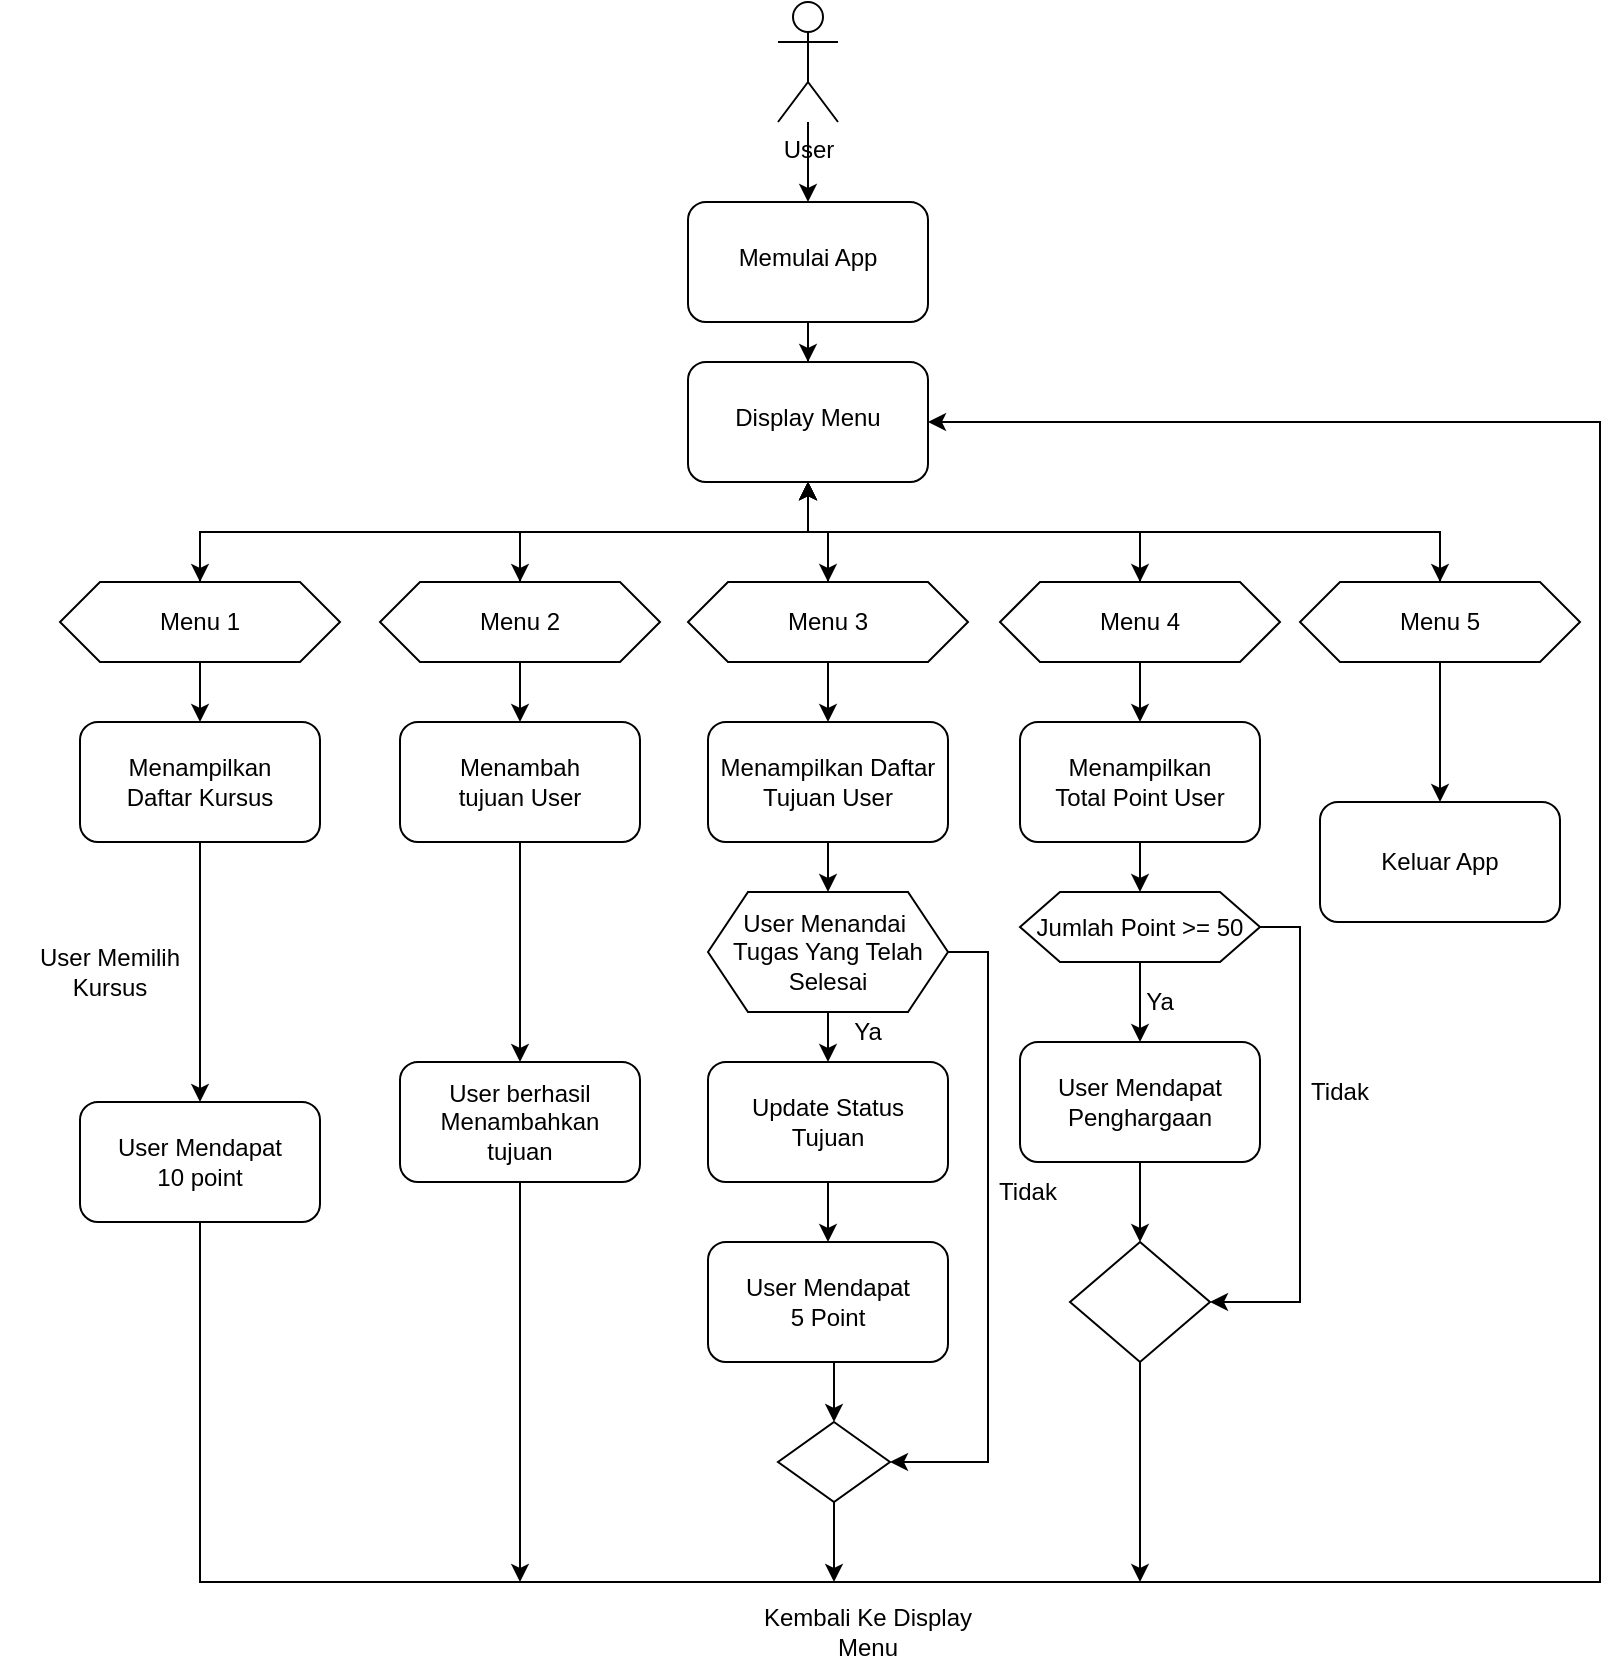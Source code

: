 <mxfile version="26.0.10">
  <diagram id="C5RBs43oDa-KdzZeNtuy" name="Page-1">
    <mxGraphModel dx="1400" dy="804" grid="1" gridSize="10" guides="1" tooltips="1" connect="1" arrows="1" fold="1" page="1" pageScale="1" pageWidth="827" pageHeight="1169" math="0" shadow="0">
      <root>
        <mxCell id="WIyWlLk6GJQsqaUBKTNV-0" />
        <mxCell id="WIyWlLk6GJQsqaUBKTNV-1" parent="WIyWlLk6GJQsqaUBKTNV-0" />
        <mxCell id="QTb41oFIG2-0rizOmiGW-2" value="" style="edgeStyle=orthogonalEdgeStyle;rounded=0;orthogonalLoop=1;jettySize=auto;html=1;" edge="1" parent="WIyWlLk6GJQsqaUBKTNV-1" source="QTb41oFIG2-0rizOmiGW-0" target="QTb41oFIG2-0rizOmiGW-1">
          <mxGeometry relative="1" as="geometry" />
        </mxCell>
        <mxCell id="QTb41oFIG2-0rizOmiGW-0" value="User" style="shape=umlActor;verticalLabelPosition=bottom;verticalAlign=top;html=1;outlineConnect=0;" vertex="1" parent="WIyWlLk6GJQsqaUBKTNV-1">
          <mxGeometry x="399" y="80" width="30" height="60" as="geometry" />
        </mxCell>
        <mxCell id="QTb41oFIG2-0rizOmiGW-4" value="" style="edgeStyle=orthogonalEdgeStyle;rounded=0;orthogonalLoop=1;jettySize=auto;html=1;" edge="1" parent="WIyWlLk6GJQsqaUBKTNV-1" source="QTb41oFIG2-0rizOmiGW-1" target="QTb41oFIG2-0rizOmiGW-3">
          <mxGeometry relative="1" as="geometry" />
        </mxCell>
        <mxCell id="QTb41oFIG2-0rizOmiGW-1" value="&lt;div&gt;&lt;br&gt;&lt;/div&gt;&lt;div&gt;Memulai App&lt;/div&gt;" style="rounded=1;whiteSpace=wrap;html=1;verticalAlign=top;" vertex="1" parent="WIyWlLk6GJQsqaUBKTNV-1">
          <mxGeometry x="354" y="180" width="120" height="60" as="geometry" />
        </mxCell>
        <mxCell id="QTb41oFIG2-0rizOmiGW-15" style="edgeStyle=orthogonalEdgeStyle;rounded=0;orthogonalLoop=1;jettySize=auto;html=1;exitX=0.5;exitY=1;exitDx=0;exitDy=0;entryX=0.5;entryY=0;entryDx=0;entryDy=0;" edge="1" parent="WIyWlLk6GJQsqaUBKTNV-1" source="QTb41oFIG2-0rizOmiGW-3" target="QTb41oFIG2-0rizOmiGW-5">
          <mxGeometry relative="1" as="geometry" />
        </mxCell>
        <mxCell id="QTb41oFIG2-0rizOmiGW-16" style="edgeStyle=orthogonalEdgeStyle;rounded=0;orthogonalLoop=1;jettySize=auto;html=1;exitX=0.5;exitY=1;exitDx=0;exitDy=0;entryX=0.5;entryY=0;entryDx=0;entryDy=0;" edge="1" parent="WIyWlLk6GJQsqaUBKTNV-1" source="QTb41oFIG2-0rizOmiGW-3" target="QTb41oFIG2-0rizOmiGW-7">
          <mxGeometry relative="1" as="geometry" />
        </mxCell>
        <mxCell id="QTb41oFIG2-0rizOmiGW-17" style="edgeStyle=orthogonalEdgeStyle;rounded=0;orthogonalLoop=1;jettySize=auto;html=1;exitX=0.5;exitY=1;exitDx=0;exitDy=0;entryX=0.5;entryY=0;entryDx=0;entryDy=0;" edge="1" parent="WIyWlLk6GJQsqaUBKTNV-1" source="QTb41oFIG2-0rizOmiGW-3" target="QTb41oFIG2-0rizOmiGW-10">
          <mxGeometry relative="1" as="geometry" />
        </mxCell>
        <mxCell id="QTb41oFIG2-0rizOmiGW-18" style="edgeStyle=orthogonalEdgeStyle;rounded=0;orthogonalLoop=1;jettySize=auto;html=1;exitX=0.5;exitY=1;exitDx=0;exitDy=0;entryX=0.5;entryY=0;entryDx=0;entryDy=0;" edge="1" parent="WIyWlLk6GJQsqaUBKTNV-1" source="QTb41oFIG2-0rizOmiGW-3" target="QTb41oFIG2-0rizOmiGW-9">
          <mxGeometry relative="1" as="geometry" />
        </mxCell>
        <mxCell id="QTb41oFIG2-0rizOmiGW-19" style="edgeStyle=orthogonalEdgeStyle;rounded=0;orthogonalLoop=1;jettySize=auto;html=1;exitX=0.5;exitY=1;exitDx=0;exitDy=0;entryX=0.5;entryY=0;entryDx=0;entryDy=0;" edge="1" parent="WIyWlLk6GJQsqaUBKTNV-1" source="QTb41oFIG2-0rizOmiGW-3" target="QTb41oFIG2-0rizOmiGW-8">
          <mxGeometry relative="1" as="geometry" />
        </mxCell>
        <mxCell id="QTb41oFIG2-0rizOmiGW-3" value="&lt;div&gt;&lt;br&gt;&lt;/div&gt;&lt;div&gt;Display Menu&lt;/div&gt;" style="whiteSpace=wrap;html=1;verticalAlign=top;rounded=1;" vertex="1" parent="WIyWlLk6GJQsqaUBKTNV-1">
          <mxGeometry x="354" y="260" width="120" height="60" as="geometry" />
        </mxCell>
        <mxCell id="QTb41oFIG2-0rizOmiGW-23" value="" style="edgeStyle=orthogonalEdgeStyle;rounded=0;orthogonalLoop=1;jettySize=auto;html=1;" edge="1" parent="WIyWlLk6GJQsqaUBKTNV-1" source="QTb41oFIG2-0rizOmiGW-5" target="QTb41oFIG2-0rizOmiGW-22">
          <mxGeometry relative="1" as="geometry" />
        </mxCell>
        <mxCell id="QTb41oFIG2-0rizOmiGW-54" style="edgeStyle=orthogonalEdgeStyle;rounded=0;orthogonalLoop=1;jettySize=auto;html=1;exitX=0.5;exitY=0;exitDx=0;exitDy=0;entryX=0.5;entryY=1;entryDx=0;entryDy=0;" edge="1" parent="WIyWlLk6GJQsqaUBKTNV-1" source="QTb41oFIG2-0rizOmiGW-5" target="QTb41oFIG2-0rizOmiGW-3">
          <mxGeometry relative="1" as="geometry" />
        </mxCell>
        <mxCell id="QTb41oFIG2-0rizOmiGW-5" value="Menu 1" style="shape=hexagon;perimeter=hexagonPerimeter2;whiteSpace=wrap;html=1;fixedSize=1;" vertex="1" parent="WIyWlLk6GJQsqaUBKTNV-1">
          <mxGeometry x="40" y="370" width="140" height="40" as="geometry" />
        </mxCell>
        <mxCell id="QTb41oFIG2-0rizOmiGW-30" value="" style="edgeStyle=orthogonalEdgeStyle;rounded=0;orthogonalLoop=1;jettySize=auto;html=1;" edge="1" parent="WIyWlLk6GJQsqaUBKTNV-1" source="QTb41oFIG2-0rizOmiGW-7" target="QTb41oFIG2-0rizOmiGW-29">
          <mxGeometry relative="1" as="geometry" />
        </mxCell>
        <mxCell id="QTb41oFIG2-0rizOmiGW-55" style="edgeStyle=orthogonalEdgeStyle;rounded=0;orthogonalLoop=1;jettySize=auto;html=1;exitX=0.5;exitY=0;exitDx=0;exitDy=0;" edge="1" parent="WIyWlLk6GJQsqaUBKTNV-1" source="QTb41oFIG2-0rizOmiGW-7" target="QTb41oFIG2-0rizOmiGW-3">
          <mxGeometry relative="1" as="geometry" />
        </mxCell>
        <mxCell id="QTb41oFIG2-0rizOmiGW-7" value="Menu 2" style="shape=hexagon;perimeter=hexagonPerimeter2;whiteSpace=wrap;html=1;fixedSize=1;" vertex="1" parent="WIyWlLk6GJQsqaUBKTNV-1">
          <mxGeometry x="200" y="370" width="140" height="40" as="geometry" />
        </mxCell>
        <mxCell id="QTb41oFIG2-0rizOmiGW-21" value="" style="edgeStyle=orthogonalEdgeStyle;rounded=0;orthogonalLoop=1;jettySize=auto;html=1;" edge="1" parent="WIyWlLk6GJQsqaUBKTNV-1" source="QTb41oFIG2-0rizOmiGW-8" target="QTb41oFIG2-0rizOmiGW-20">
          <mxGeometry relative="1" as="geometry" />
        </mxCell>
        <mxCell id="QTb41oFIG2-0rizOmiGW-58" style="edgeStyle=orthogonalEdgeStyle;rounded=0;orthogonalLoop=1;jettySize=auto;html=1;exitX=0.5;exitY=0;exitDx=0;exitDy=0;entryX=0.5;entryY=1;entryDx=0;entryDy=0;" edge="1" parent="WIyWlLk6GJQsqaUBKTNV-1" source="QTb41oFIG2-0rizOmiGW-8" target="QTb41oFIG2-0rizOmiGW-3">
          <mxGeometry relative="1" as="geometry" />
        </mxCell>
        <mxCell id="QTb41oFIG2-0rizOmiGW-8" value="Menu 5" style="shape=hexagon;perimeter=hexagonPerimeter2;whiteSpace=wrap;html=1;fixedSize=1;" vertex="1" parent="WIyWlLk6GJQsqaUBKTNV-1">
          <mxGeometry x="660" y="370" width="140" height="40" as="geometry" />
        </mxCell>
        <mxCell id="QTb41oFIG2-0rizOmiGW-57" style="edgeStyle=orthogonalEdgeStyle;rounded=0;orthogonalLoop=1;jettySize=auto;html=1;exitX=0.5;exitY=0;exitDx=0;exitDy=0;" edge="1" parent="WIyWlLk6GJQsqaUBKTNV-1" source="QTb41oFIG2-0rizOmiGW-9" target="QTb41oFIG2-0rizOmiGW-3">
          <mxGeometry relative="1" as="geometry" />
        </mxCell>
        <mxCell id="QTb41oFIG2-0rizOmiGW-61" value="" style="edgeStyle=orthogonalEdgeStyle;rounded=0;orthogonalLoop=1;jettySize=auto;html=1;" edge="1" parent="WIyWlLk6GJQsqaUBKTNV-1" source="QTb41oFIG2-0rizOmiGW-9" target="QTb41oFIG2-0rizOmiGW-60">
          <mxGeometry relative="1" as="geometry" />
        </mxCell>
        <mxCell id="QTb41oFIG2-0rizOmiGW-9" value="Menu 4" style="shape=hexagon;perimeter=hexagonPerimeter2;whiteSpace=wrap;html=1;fixedSize=1;" vertex="1" parent="WIyWlLk6GJQsqaUBKTNV-1">
          <mxGeometry x="510" y="370" width="140" height="40" as="geometry" />
        </mxCell>
        <mxCell id="QTb41oFIG2-0rizOmiGW-35" value="" style="edgeStyle=orthogonalEdgeStyle;rounded=0;orthogonalLoop=1;jettySize=auto;html=1;" edge="1" parent="WIyWlLk6GJQsqaUBKTNV-1" source="QTb41oFIG2-0rizOmiGW-10" target="QTb41oFIG2-0rizOmiGW-34">
          <mxGeometry relative="1" as="geometry" />
        </mxCell>
        <mxCell id="QTb41oFIG2-0rizOmiGW-56" style="edgeStyle=orthogonalEdgeStyle;rounded=0;orthogonalLoop=1;jettySize=auto;html=1;exitX=0.5;exitY=0;exitDx=0;exitDy=0;entryX=0.5;entryY=1;entryDx=0;entryDy=0;" edge="1" parent="WIyWlLk6GJQsqaUBKTNV-1" source="QTb41oFIG2-0rizOmiGW-10" target="QTb41oFIG2-0rizOmiGW-3">
          <mxGeometry relative="1" as="geometry" />
        </mxCell>
        <mxCell id="QTb41oFIG2-0rizOmiGW-10" value="Menu 3" style="shape=hexagon;perimeter=hexagonPerimeter2;whiteSpace=wrap;html=1;fixedSize=1;" vertex="1" parent="WIyWlLk6GJQsqaUBKTNV-1">
          <mxGeometry x="354" y="370" width="140" height="40" as="geometry" />
        </mxCell>
        <mxCell id="QTb41oFIG2-0rizOmiGW-20" value="Keluar App" style="rounded=1;whiteSpace=wrap;html=1;" vertex="1" parent="WIyWlLk6GJQsqaUBKTNV-1">
          <mxGeometry x="670" y="480" width="120" height="60" as="geometry" />
        </mxCell>
        <mxCell id="QTb41oFIG2-0rizOmiGW-25" value="" style="edgeStyle=orthogonalEdgeStyle;rounded=0;orthogonalLoop=1;jettySize=auto;html=1;" edge="1" parent="WIyWlLk6GJQsqaUBKTNV-1" source="QTb41oFIG2-0rizOmiGW-22" target="QTb41oFIG2-0rizOmiGW-24">
          <mxGeometry relative="1" as="geometry" />
        </mxCell>
        <mxCell id="QTb41oFIG2-0rizOmiGW-22" value="Menampilkan&lt;div&gt;Daftar Kursus&lt;/div&gt;" style="rounded=1;whiteSpace=wrap;html=1;" vertex="1" parent="WIyWlLk6GJQsqaUBKTNV-1">
          <mxGeometry x="50" y="440" width="120" height="60" as="geometry" />
        </mxCell>
        <mxCell id="QTb41oFIG2-0rizOmiGW-27" style="edgeStyle=orthogonalEdgeStyle;rounded=0;orthogonalLoop=1;jettySize=auto;html=1;exitX=0.5;exitY=1;exitDx=0;exitDy=0;entryX=1;entryY=0.5;entryDx=0;entryDy=0;" edge="1" parent="WIyWlLk6GJQsqaUBKTNV-1" source="QTb41oFIG2-0rizOmiGW-24" target="QTb41oFIG2-0rizOmiGW-3">
          <mxGeometry relative="1" as="geometry">
            <Array as="points">
              <mxPoint x="110" y="870" />
              <mxPoint x="810" y="870" />
              <mxPoint x="810" y="290" />
            </Array>
          </mxGeometry>
        </mxCell>
        <mxCell id="QTb41oFIG2-0rizOmiGW-24" value="User Mendapat&lt;div&gt;10 point&lt;/div&gt;" style="whiteSpace=wrap;html=1;rounded=1;" vertex="1" parent="WIyWlLk6GJQsqaUBKTNV-1">
          <mxGeometry x="50" y="630" width="120" height="60" as="geometry" />
        </mxCell>
        <mxCell id="QTb41oFIG2-0rizOmiGW-26" value="User Memilih Kursus" style="text;html=1;align=center;verticalAlign=middle;whiteSpace=wrap;rounded=0;" vertex="1" parent="WIyWlLk6GJQsqaUBKTNV-1">
          <mxGeometry x="10" y="550" width="110" height="30" as="geometry" />
        </mxCell>
        <mxCell id="QTb41oFIG2-0rizOmiGW-28" value="Kembali Ke Display Menu" style="text;html=1;align=center;verticalAlign=middle;whiteSpace=wrap;rounded=0;" vertex="1" parent="WIyWlLk6GJQsqaUBKTNV-1">
          <mxGeometry x="384" y="880" width="120" height="30" as="geometry" />
        </mxCell>
        <mxCell id="QTb41oFIG2-0rizOmiGW-32" value="" style="edgeStyle=orthogonalEdgeStyle;rounded=0;orthogonalLoop=1;jettySize=auto;html=1;" edge="1" parent="WIyWlLk6GJQsqaUBKTNV-1" source="QTb41oFIG2-0rizOmiGW-29" target="QTb41oFIG2-0rizOmiGW-31">
          <mxGeometry relative="1" as="geometry" />
        </mxCell>
        <mxCell id="QTb41oFIG2-0rizOmiGW-29" value="Menambah&lt;div&gt;tujuan User&lt;/div&gt;" style="rounded=1;whiteSpace=wrap;html=1;" vertex="1" parent="WIyWlLk6GJQsqaUBKTNV-1">
          <mxGeometry x="210" y="440" width="120" height="60" as="geometry" />
        </mxCell>
        <mxCell id="QTb41oFIG2-0rizOmiGW-33" style="edgeStyle=orthogonalEdgeStyle;rounded=0;orthogonalLoop=1;jettySize=auto;html=1;exitX=0.5;exitY=1;exitDx=0;exitDy=0;" edge="1" parent="WIyWlLk6GJQsqaUBKTNV-1" source="QTb41oFIG2-0rizOmiGW-31">
          <mxGeometry relative="1" as="geometry">
            <mxPoint x="270" y="870" as="targetPoint" />
          </mxGeometry>
        </mxCell>
        <mxCell id="QTb41oFIG2-0rizOmiGW-31" value="User berhasil Menambahkan&lt;div&gt;tujuan&lt;/div&gt;" style="whiteSpace=wrap;html=1;rounded=1;" vertex="1" parent="WIyWlLk6GJQsqaUBKTNV-1">
          <mxGeometry x="210" y="610" width="120" height="60" as="geometry" />
        </mxCell>
        <mxCell id="QTb41oFIG2-0rizOmiGW-39" style="edgeStyle=orthogonalEdgeStyle;rounded=0;orthogonalLoop=1;jettySize=auto;html=1;exitX=0.5;exitY=1;exitDx=0;exitDy=0;entryX=0.5;entryY=0;entryDx=0;entryDy=0;" edge="1" parent="WIyWlLk6GJQsqaUBKTNV-1" source="QTb41oFIG2-0rizOmiGW-34" target="QTb41oFIG2-0rizOmiGW-38">
          <mxGeometry relative="1" as="geometry" />
        </mxCell>
        <mxCell id="QTb41oFIG2-0rizOmiGW-34" value="Menampilkan Daftar&lt;div&gt;Tujuan User&lt;/div&gt;" style="rounded=1;whiteSpace=wrap;html=1;" vertex="1" parent="WIyWlLk6GJQsqaUBKTNV-1">
          <mxGeometry x="364" y="440" width="120" height="60" as="geometry" />
        </mxCell>
        <mxCell id="QTb41oFIG2-0rizOmiGW-41" value="" style="edgeStyle=orthogonalEdgeStyle;rounded=0;orthogonalLoop=1;jettySize=auto;html=1;" edge="1" parent="WIyWlLk6GJQsqaUBKTNV-1" source="QTb41oFIG2-0rizOmiGW-38" target="QTb41oFIG2-0rizOmiGW-40">
          <mxGeometry relative="1" as="geometry" />
        </mxCell>
        <mxCell id="QTb41oFIG2-0rizOmiGW-59" style="edgeStyle=orthogonalEdgeStyle;rounded=0;orthogonalLoop=1;jettySize=auto;html=1;exitX=1;exitY=0.5;exitDx=0;exitDy=0;entryX=1;entryY=0.5;entryDx=0;entryDy=0;" edge="1" parent="WIyWlLk6GJQsqaUBKTNV-1" source="QTb41oFIG2-0rizOmiGW-38" target="QTb41oFIG2-0rizOmiGW-46">
          <mxGeometry relative="1" as="geometry" />
        </mxCell>
        <mxCell id="QTb41oFIG2-0rizOmiGW-38" value="User Menandai&amp;nbsp;&lt;div&gt;Tugas Yang Telah&lt;/div&gt;&lt;div&gt;Selesai&lt;/div&gt;" style="shape=hexagon;perimeter=hexagonPerimeter2;whiteSpace=wrap;html=1;fixedSize=1;" vertex="1" parent="WIyWlLk6GJQsqaUBKTNV-1">
          <mxGeometry x="364" y="525" width="120" height="60" as="geometry" />
        </mxCell>
        <mxCell id="QTb41oFIG2-0rizOmiGW-44" value="" style="edgeStyle=orthogonalEdgeStyle;rounded=0;orthogonalLoop=1;jettySize=auto;html=1;" edge="1" parent="WIyWlLk6GJQsqaUBKTNV-1" source="QTb41oFIG2-0rizOmiGW-40" target="QTb41oFIG2-0rizOmiGW-43">
          <mxGeometry relative="1" as="geometry" />
        </mxCell>
        <mxCell id="QTb41oFIG2-0rizOmiGW-40" value="Update Status&lt;div&gt;Tujuan&lt;/div&gt;" style="rounded=1;whiteSpace=wrap;html=1;" vertex="1" parent="WIyWlLk6GJQsqaUBKTNV-1">
          <mxGeometry x="364" y="610" width="120" height="60" as="geometry" />
        </mxCell>
        <mxCell id="QTb41oFIG2-0rizOmiGW-47" style="edgeStyle=orthogonalEdgeStyle;rounded=0;orthogonalLoop=1;jettySize=auto;html=1;exitX=0.5;exitY=1;exitDx=0;exitDy=0;entryX=0.5;entryY=0;entryDx=0;entryDy=0;" edge="1" parent="WIyWlLk6GJQsqaUBKTNV-1" source="QTb41oFIG2-0rizOmiGW-43" target="QTb41oFIG2-0rizOmiGW-46">
          <mxGeometry relative="1" as="geometry" />
        </mxCell>
        <mxCell id="QTb41oFIG2-0rizOmiGW-43" value="User Mendapat&lt;div&gt;5 Point&lt;/div&gt;" style="rounded=1;whiteSpace=wrap;html=1;" vertex="1" parent="WIyWlLk6GJQsqaUBKTNV-1">
          <mxGeometry x="364" y="700" width="120" height="60" as="geometry" />
        </mxCell>
        <mxCell id="QTb41oFIG2-0rizOmiGW-53" style="edgeStyle=orthogonalEdgeStyle;rounded=0;orthogonalLoop=1;jettySize=auto;html=1;exitX=0.5;exitY=1;exitDx=0;exitDy=0;" edge="1" parent="WIyWlLk6GJQsqaUBKTNV-1" source="QTb41oFIG2-0rizOmiGW-46">
          <mxGeometry relative="1" as="geometry">
            <mxPoint x="427" y="870" as="targetPoint" />
          </mxGeometry>
        </mxCell>
        <mxCell id="QTb41oFIG2-0rizOmiGW-46" value="" style="rhombus;whiteSpace=wrap;html=1;" vertex="1" parent="WIyWlLk6GJQsqaUBKTNV-1">
          <mxGeometry x="399" y="790" width="56" height="40" as="geometry" />
        </mxCell>
        <mxCell id="QTb41oFIG2-0rizOmiGW-49" value="Ya" style="text;html=1;align=center;verticalAlign=middle;whiteSpace=wrap;rounded=0;" vertex="1" parent="WIyWlLk6GJQsqaUBKTNV-1">
          <mxGeometry x="414" y="580" width="60" height="30" as="geometry" />
        </mxCell>
        <mxCell id="QTb41oFIG2-0rizOmiGW-50" value="Tidak" style="text;html=1;align=center;verticalAlign=middle;whiteSpace=wrap;rounded=0;" vertex="1" parent="WIyWlLk6GJQsqaUBKTNV-1">
          <mxGeometry x="494" y="660" width="60" height="30" as="geometry" />
        </mxCell>
        <mxCell id="QTb41oFIG2-0rizOmiGW-63" value="" style="edgeStyle=orthogonalEdgeStyle;rounded=0;orthogonalLoop=1;jettySize=auto;html=1;" edge="1" parent="WIyWlLk6GJQsqaUBKTNV-1" source="QTb41oFIG2-0rizOmiGW-60" target="QTb41oFIG2-0rizOmiGW-62">
          <mxGeometry relative="1" as="geometry" />
        </mxCell>
        <mxCell id="QTb41oFIG2-0rizOmiGW-60" value="Menampilkan&lt;div&gt;Total Point User&lt;/div&gt;" style="rounded=1;whiteSpace=wrap;html=1;" vertex="1" parent="WIyWlLk6GJQsqaUBKTNV-1">
          <mxGeometry x="520" y="440" width="120" height="60" as="geometry" />
        </mxCell>
        <mxCell id="QTb41oFIG2-0rizOmiGW-66" value="" style="edgeStyle=orthogonalEdgeStyle;rounded=0;orthogonalLoop=1;jettySize=auto;html=1;" edge="1" parent="WIyWlLk6GJQsqaUBKTNV-1" source="QTb41oFIG2-0rizOmiGW-62" target="QTb41oFIG2-0rizOmiGW-65">
          <mxGeometry relative="1" as="geometry" />
        </mxCell>
        <mxCell id="QTb41oFIG2-0rizOmiGW-68" style="edgeStyle=orthogonalEdgeStyle;rounded=0;orthogonalLoop=1;jettySize=auto;html=1;exitX=1;exitY=0.5;exitDx=0;exitDy=0;entryX=1;entryY=0.5;entryDx=0;entryDy=0;" edge="1" parent="WIyWlLk6GJQsqaUBKTNV-1" source="QTb41oFIG2-0rizOmiGW-62" target="QTb41oFIG2-0rizOmiGW-67">
          <mxGeometry relative="1" as="geometry" />
        </mxCell>
        <mxCell id="QTb41oFIG2-0rizOmiGW-62" value="Jumlah Point &amp;gt;= 50" style="shape=hexagon;perimeter=hexagonPerimeter2;whiteSpace=wrap;html=1;fixedSize=1;" vertex="1" parent="WIyWlLk6GJQsqaUBKTNV-1">
          <mxGeometry x="520" y="525" width="120" height="35" as="geometry" />
        </mxCell>
        <mxCell id="QTb41oFIG2-0rizOmiGW-69" value="" style="edgeStyle=orthogonalEdgeStyle;rounded=0;orthogonalLoop=1;jettySize=auto;html=1;" edge="1" parent="WIyWlLk6GJQsqaUBKTNV-1" source="QTb41oFIG2-0rizOmiGW-65" target="QTb41oFIG2-0rizOmiGW-67">
          <mxGeometry relative="1" as="geometry" />
        </mxCell>
        <mxCell id="QTb41oFIG2-0rizOmiGW-65" value="User Mendapat&lt;div&gt;Penghargaan&lt;/div&gt;" style="rounded=1;whiteSpace=wrap;html=1;" vertex="1" parent="WIyWlLk6GJQsqaUBKTNV-1">
          <mxGeometry x="520" y="600" width="120" height="60" as="geometry" />
        </mxCell>
        <mxCell id="QTb41oFIG2-0rizOmiGW-70" style="edgeStyle=orthogonalEdgeStyle;rounded=0;orthogonalLoop=1;jettySize=auto;html=1;exitX=0.5;exitY=1;exitDx=0;exitDy=0;" edge="1" parent="WIyWlLk6GJQsqaUBKTNV-1" source="QTb41oFIG2-0rizOmiGW-67">
          <mxGeometry relative="1" as="geometry">
            <mxPoint x="580" y="870" as="targetPoint" />
          </mxGeometry>
        </mxCell>
        <mxCell id="QTb41oFIG2-0rizOmiGW-67" value="" style="rhombus;whiteSpace=wrap;html=1;" vertex="1" parent="WIyWlLk6GJQsqaUBKTNV-1">
          <mxGeometry x="545" y="700" width="70" height="60" as="geometry" />
        </mxCell>
        <mxCell id="QTb41oFIG2-0rizOmiGW-71" value="Ya" style="text;html=1;align=center;verticalAlign=middle;whiteSpace=wrap;rounded=0;" vertex="1" parent="WIyWlLk6GJQsqaUBKTNV-1">
          <mxGeometry x="560" y="565" width="60" height="30" as="geometry" />
        </mxCell>
        <mxCell id="QTb41oFIG2-0rizOmiGW-72" value="Tidak" style="text;html=1;align=center;verticalAlign=middle;whiteSpace=wrap;rounded=0;" vertex="1" parent="WIyWlLk6GJQsqaUBKTNV-1">
          <mxGeometry x="650" y="610" width="60" height="30" as="geometry" />
        </mxCell>
      </root>
    </mxGraphModel>
  </diagram>
</mxfile>
